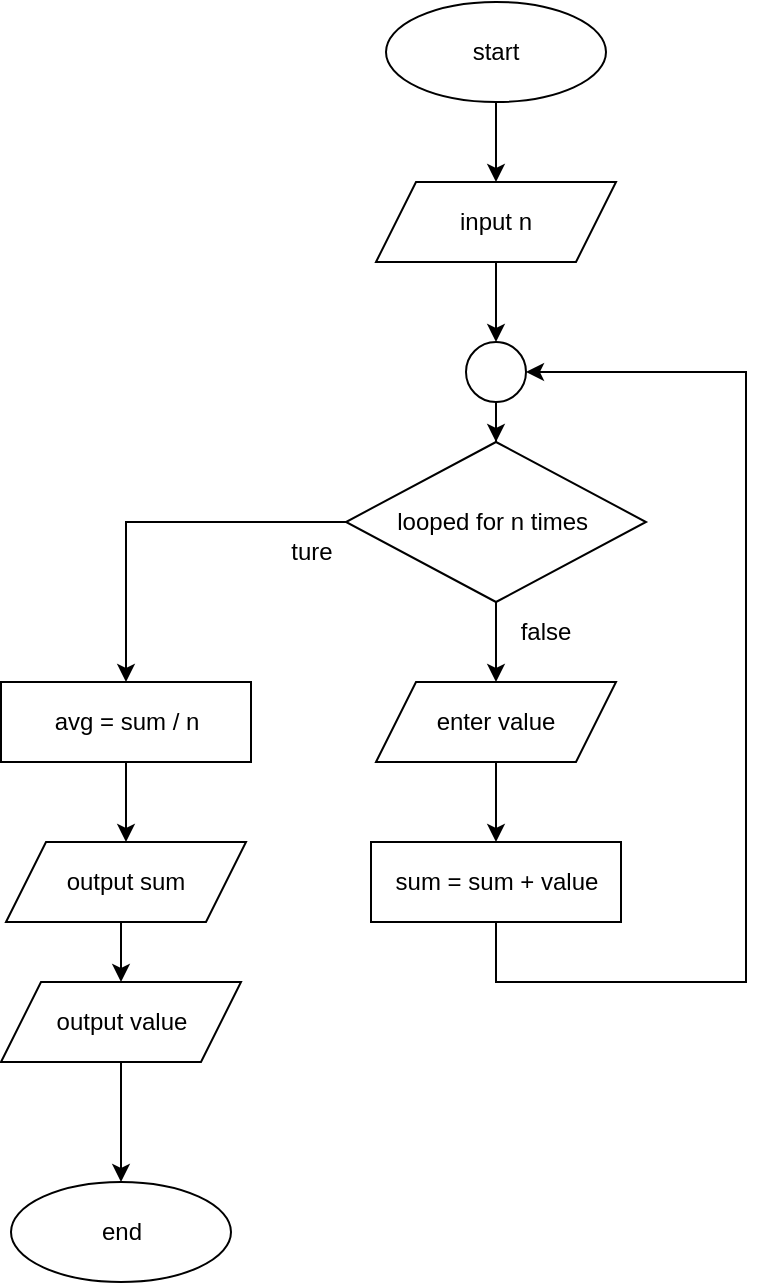 <mxfile version="25.0.3">
  <diagram name="Page-1" id="nlrLtNtDPiFGLPJYfPSP">
    <mxGraphModel dx="1050" dy="522" grid="1" gridSize="10" guides="1" tooltips="1" connect="1" arrows="1" fold="1" page="1" pageScale="1" pageWidth="827" pageHeight="1169" math="0" shadow="0">
      <root>
        <mxCell id="0" />
        <mxCell id="1" parent="0" />
        <mxCell id="NfX-R_zATqh_8iFm06If-3" value="" style="edgeStyle=orthogonalEdgeStyle;rounded=0;orthogonalLoop=1;jettySize=auto;html=1;" edge="1" parent="1" source="NfX-R_zATqh_8iFm06If-1" target="NfX-R_zATqh_8iFm06If-2">
          <mxGeometry relative="1" as="geometry" />
        </mxCell>
        <mxCell id="NfX-R_zATqh_8iFm06If-1" value="start" style="ellipse;whiteSpace=wrap;html=1;" vertex="1" parent="1">
          <mxGeometry x="380" y="40" width="110" height="50" as="geometry" />
        </mxCell>
        <mxCell id="NfX-R_zATqh_8iFm06If-6" value="" style="edgeStyle=orthogonalEdgeStyle;rounded=0;orthogonalLoop=1;jettySize=auto;html=1;" edge="1" parent="1" source="NfX-R_zATqh_8iFm06If-2" target="NfX-R_zATqh_8iFm06If-5">
          <mxGeometry relative="1" as="geometry" />
        </mxCell>
        <mxCell id="NfX-R_zATqh_8iFm06If-2" value="input n" style="shape=parallelogram;perimeter=parallelogramPerimeter;whiteSpace=wrap;html=1;fixedSize=1;" vertex="1" parent="1">
          <mxGeometry x="375" y="130" width="120" height="40" as="geometry" />
        </mxCell>
        <mxCell id="NfX-R_zATqh_8iFm06If-11" value="" style="edgeStyle=orthogonalEdgeStyle;rounded=0;orthogonalLoop=1;jettySize=auto;html=1;" edge="1" parent="1" source="NfX-R_zATqh_8iFm06If-4" target="NfX-R_zATqh_8iFm06If-8">
          <mxGeometry relative="1" as="geometry" />
        </mxCell>
        <mxCell id="NfX-R_zATqh_8iFm06If-16" style="edgeStyle=orthogonalEdgeStyle;rounded=0;orthogonalLoop=1;jettySize=auto;html=1;exitX=0;exitY=0.5;exitDx=0;exitDy=0;entryX=0.5;entryY=0;entryDx=0;entryDy=0;" edge="1" parent="1" source="NfX-R_zATqh_8iFm06If-4" target="NfX-R_zATqh_8iFm06If-15">
          <mxGeometry relative="1" as="geometry" />
        </mxCell>
        <mxCell id="NfX-R_zATqh_8iFm06If-4" value="looped for n times&amp;nbsp;" style="rhombus;whiteSpace=wrap;html=1;" vertex="1" parent="1">
          <mxGeometry x="360" y="260" width="150" height="80" as="geometry" />
        </mxCell>
        <mxCell id="NfX-R_zATqh_8iFm06If-7" value="" style="edgeStyle=orthogonalEdgeStyle;rounded=0;orthogonalLoop=1;jettySize=auto;html=1;" edge="1" parent="1" source="NfX-R_zATqh_8iFm06If-5" target="NfX-R_zATqh_8iFm06If-4">
          <mxGeometry relative="1" as="geometry" />
        </mxCell>
        <mxCell id="NfX-R_zATqh_8iFm06If-5" value="" style="ellipse;whiteSpace=wrap;html=1;aspect=fixed;" vertex="1" parent="1">
          <mxGeometry x="420" y="210" width="30" height="30" as="geometry" />
        </mxCell>
        <mxCell id="NfX-R_zATqh_8iFm06If-10" value="" style="edgeStyle=orthogonalEdgeStyle;rounded=0;orthogonalLoop=1;jettySize=auto;html=1;" edge="1" parent="1" source="NfX-R_zATqh_8iFm06If-8" target="NfX-R_zATqh_8iFm06If-9">
          <mxGeometry relative="1" as="geometry" />
        </mxCell>
        <mxCell id="NfX-R_zATqh_8iFm06If-8" value="enter value" style="shape=parallelogram;perimeter=parallelogramPerimeter;whiteSpace=wrap;html=1;fixedSize=1;" vertex="1" parent="1">
          <mxGeometry x="375" y="380" width="120" height="40" as="geometry" />
        </mxCell>
        <mxCell id="NfX-R_zATqh_8iFm06If-12" style="edgeStyle=orthogonalEdgeStyle;rounded=0;orthogonalLoop=1;jettySize=auto;html=1;exitX=0.5;exitY=1;exitDx=0;exitDy=0;entryX=1;entryY=0.5;entryDx=0;entryDy=0;" edge="1" parent="1" source="NfX-R_zATqh_8iFm06If-9" target="NfX-R_zATqh_8iFm06If-5">
          <mxGeometry relative="1" as="geometry">
            <Array as="points">
              <mxPoint x="435" y="530" />
              <mxPoint x="560" y="530" />
              <mxPoint x="560" y="225" />
            </Array>
          </mxGeometry>
        </mxCell>
        <mxCell id="NfX-R_zATqh_8iFm06If-9" value="sum = sum + value" style="rounded=0;whiteSpace=wrap;html=1;" vertex="1" parent="1">
          <mxGeometry x="372.5" y="460" width="125" height="40" as="geometry" />
        </mxCell>
        <mxCell id="NfX-R_zATqh_8iFm06If-13" value="false" style="text;html=1;align=center;verticalAlign=middle;whiteSpace=wrap;rounded=0;" vertex="1" parent="1">
          <mxGeometry x="430" y="340" width="60" height="30" as="geometry" />
        </mxCell>
        <mxCell id="NfX-R_zATqh_8iFm06If-14" value="ture" style="text;html=1;align=center;verticalAlign=middle;whiteSpace=wrap;rounded=0;" vertex="1" parent="1">
          <mxGeometry x="312.5" y="300" width="60" height="30" as="geometry" />
        </mxCell>
        <mxCell id="NfX-R_zATqh_8iFm06If-18" value="" style="edgeStyle=orthogonalEdgeStyle;rounded=0;orthogonalLoop=1;jettySize=auto;html=1;" edge="1" parent="1" source="NfX-R_zATqh_8iFm06If-15" target="NfX-R_zATqh_8iFm06If-17">
          <mxGeometry relative="1" as="geometry" />
        </mxCell>
        <mxCell id="NfX-R_zATqh_8iFm06If-15" value="avg = sum / n" style="rounded=0;whiteSpace=wrap;html=1;" vertex="1" parent="1">
          <mxGeometry x="187.5" y="380" width="125" height="40" as="geometry" />
        </mxCell>
        <mxCell id="NfX-R_zATqh_8iFm06If-21" style="edgeStyle=orthogonalEdgeStyle;rounded=0;orthogonalLoop=1;jettySize=auto;html=1;exitX=0.5;exitY=1;exitDx=0;exitDy=0;entryX=0.5;entryY=0;entryDx=0;entryDy=0;" edge="1" parent="1" source="NfX-R_zATqh_8iFm06If-17" target="NfX-R_zATqh_8iFm06If-19">
          <mxGeometry relative="1" as="geometry" />
        </mxCell>
        <mxCell id="NfX-R_zATqh_8iFm06If-17" value="output sum" style="shape=parallelogram;perimeter=parallelogramPerimeter;whiteSpace=wrap;html=1;fixedSize=1;" vertex="1" parent="1">
          <mxGeometry x="190" y="460" width="120" height="40" as="geometry" />
        </mxCell>
        <mxCell id="NfX-R_zATqh_8iFm06If-22" value="" style="edgeStyle=orthogonalEdgeStyle;rounded=0;orthogonalLoop=1;jettySize=auto;html=1;" edge="1" parent="1" source="NfX-R_zATqh_8iFm06If-19" target="NfX-R_zATqh_8iFm06If-20">
          <mxGeometry relative="1" as="geometry" />
        </mxCell>
        <mxCell id="NfX-R_zATqh_8iFm06If-19" value="output value" style="shape=parallelogram;perimeter=parallelogramPerimeter;whiteSpace=wrap;html=1;fixedSize=1;" vertex="1" parent="1">
          <mxGeometry x="187.5" y="530" width="120" height="40" as="geometry" />
        </mxCell>
        <mxCell id="NfX-R_zATqh_8iFm06If-20" value="end" style="ellipse;whiteSpace=wrap;html=1;" vertex="1" parent="1">
          <mxGeometry x="192.5" y="630" width="110" height="50" as="geometry" />
        </mxCell>
      </root>
    </mxGraphModel>
  </diagram>
</mxfile>
